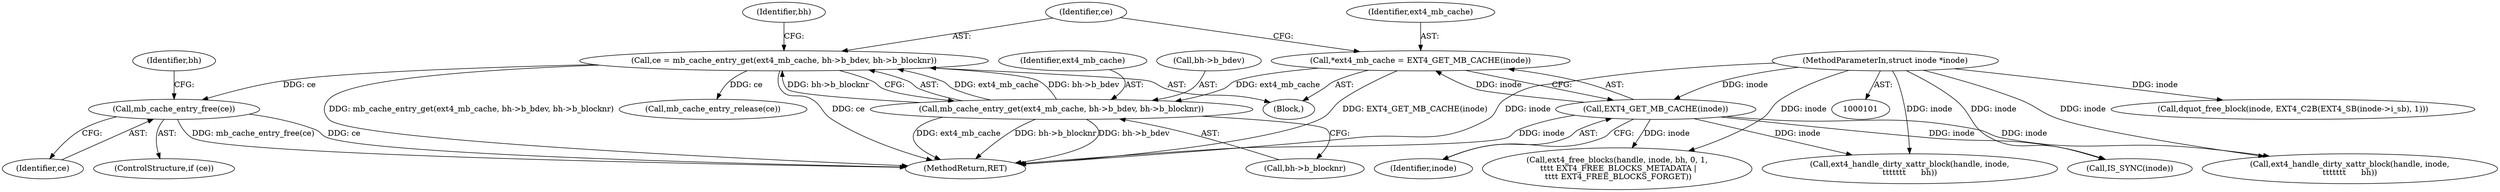 digraph "0_linux_82939d7999dfc1f1998c4b1c12e2f19edbdff272_9@API" {
"1000156" [label="(Call,mb_cache_entry_free(ce))"];
"1000119" [label="(Call,ce = mb_cache_entry_get(ext4_mb_cache, bh->b_bdev, bh->b_blocknr))"];
"1000121" [label="(Call,mb_cache_entry_get(ext4_mb_cache, bh->b_bdev, bh->b_blocknr))"];
"1000115" [label="(Call,*ext4_mb_cache = EXT4_GET_MB_CACHE(inode))"];
"1000117" [label="(Call,EXT4_GET_MB_CACHE(inode))"];
"1000103" [label="(MethodParameterIn,struct inode *inode)"];
"1000126" [label="(Call,bh->b_blocknr)"];
"1000122" [label="(Identifier,ext4_mb_cache)"];
"1000130" [label="(Identifier,bh)"];
"1000157" [label="(Identifier,ce)"];
"1000117" [label="(Call,EXT4_GET_MB_CACHE(inode))"];
"1000120" [label="(Identifier,ce)"];
"1000190" [label="(Call,ext4_handle_dirty_xattr_block(handle, inode,\n\t\t\t\t\t\t\t      bh))"];
"1000156" [label="(Call,mb_cache_entry_free(ce))"];
"1000119" [label="(Call,ce = mb_cache_entry_get(ext4_mb_cache, bh->b_bdev, bh->b_blocknr))"];
"1000118" [label="(Identifier,inode)"];
"1000211" [label="(Call,dquot_free_block(inode, EXT4_C2B(EXT4_SB(inode->i_sb), 1)))"];
"1000183" [label="(Call,mb_cache_entry_release(ce))"];
"1000207" [label="(Call,IS_SYNC(inode))"];
"1000159" [label="(Identifier,bh)"];
"1000162" [label="(Call,ext4_free_blocks(handle, inode, bh, 0, 1,\n \t\t\t\t EXT4_FREE_BLOCKS_METADATA |\n \t\t\t\t EXT4_FREE_BLOCKS_FORGET))"];
"1000103" [label="(MethodParameterIn,struct inode *inode)"];
"1000202" [label="(Call,ext4_handle_dirty_xattr_block(handle, inode,\n\t\t\t\t\t\t\t      bh))"];
"1000116" [label="(Identifier,ext4_mb_cache)"];
"1000154" [label="(ControlStructure,if (ce))"];
"1000115" [label="(Call,*ext4_mb_cache = EXT4_GET_MB_CACHE(inode))"];
"1000234" [label="(MethodReturn,RET)"];
"1000105" [label="(Block,)"];
"1000121" [label="(Call,mb_cache_entry_get(ext4_mb_cache, bh->b_bdev, bh->b_blocknr))"];
"1000123" [label="(Call,bh->b_bdev)"];
"1000156" -> "1000154"  [label="AST: "];
"1000156" -> "1000157"  [label="CFG: "];
"1000157" -> "1000156"  [label="AST: "];
"1000159" -> "1000156"  [label="CFG: "];
"1000156" -> "1000234"  [label="DDG: mb_cache_entry_free(ce)"];
"1000156" -> "1000234"  [label="DDG: ce"];
"1000119" -> "1000156"  [label="DDG: ce"];
"1000119" -> "1000105"  [label="AST: "];
"1000119" -> "1000121"  [label="CFG: "];
"1000120" -> "1000119"  [label="AST: "];
"1000121" -> "1000119"  [label="AST: "];
"1000130" -> "1000119"  [label="CFG: "];
"1000119" -> "1000234"  [label="DDG: mb_cache_entry_get(ext4_mb_cache, bh->b_bdev, bh->b_blocknr)"];
"1000119" -> "1000234"  [label="DDG: ce"];
"1000121" -> "1000119"  [label="DDG: ext4_mb_cache"];
"1000121" -> "1000119"  [label="DDG: bh->b_bdev"];
"1000121" -> "1000119"  [label="DDG: bh->b_blocknr"];
"1000119" -> "1000183"  [label="DDG: ce"];
"1000121" -> "1000126"  [label="CFG: "];
"1000122" -> "1000121"  [label="AST: "];
"1000123" -> "1000121"  [label="AST: "];
"1000126" -> "1000121"  [label="AST: "];
"1000121" -> "1000234"  [label="DDG: bh->b_blocknr"];
"1000121" -> "1000234"  [label="DDG: bh->b_bdev"];
"1000121" -> "1000234"  [label="DDG: ext4_mb_cache"];
"1000115" -> "1000121"  [label="DDG: ext4_mb_cache"];
"1000115" -> "1000105"  [label="AST: "];
"1000115" -> "1000117"  [label="CFG: "];
"1000116" -> "1000115"  [label="AST: "];
"1000117" -> "1000115"  [label="AST: "];
"1000120" -> "1000115"  [label="CFG: "];
"1000115" -> "1000234"  [label="DDG: EXT4_GET_MB_CACHE(inode)"];
"1000117" -> "1000115"  [label="DDG: inode"];
"1000117" -> "1000118"  [label="CFG: "];
"1000118" -> "1000117"  [label="AST: "];
"1000117" -> "1000234"  [label="DDG: inode"];
"1000103" -> "1000117"  [label="DDG: inode"];
"1000117" -> "1000162"  [label="DDG: inode"];
"1000117" -> "1000190"  [label="DDG: inode"];
"1000117" -> "1000202"  [label="DDG: inode"];
"1000117" -> "1000207"  [label="DDG: inode"];
"1000103" -> "1000101"  [label="AST: "];
"1000103" -> "1000234"  [label="DDG: inode"];
"1000103" -> "1000162"  [label="DDG: inode"];
"1000103" -> "1000190"  [label="DDG: inode"];
"1000103" -> "1000202"  [label="DDG: inode"];
"1000103" -> "1000207"  [label="DDG: inode"];
"1000103" -> "1000211"  [label="DDG: inode"];
}
